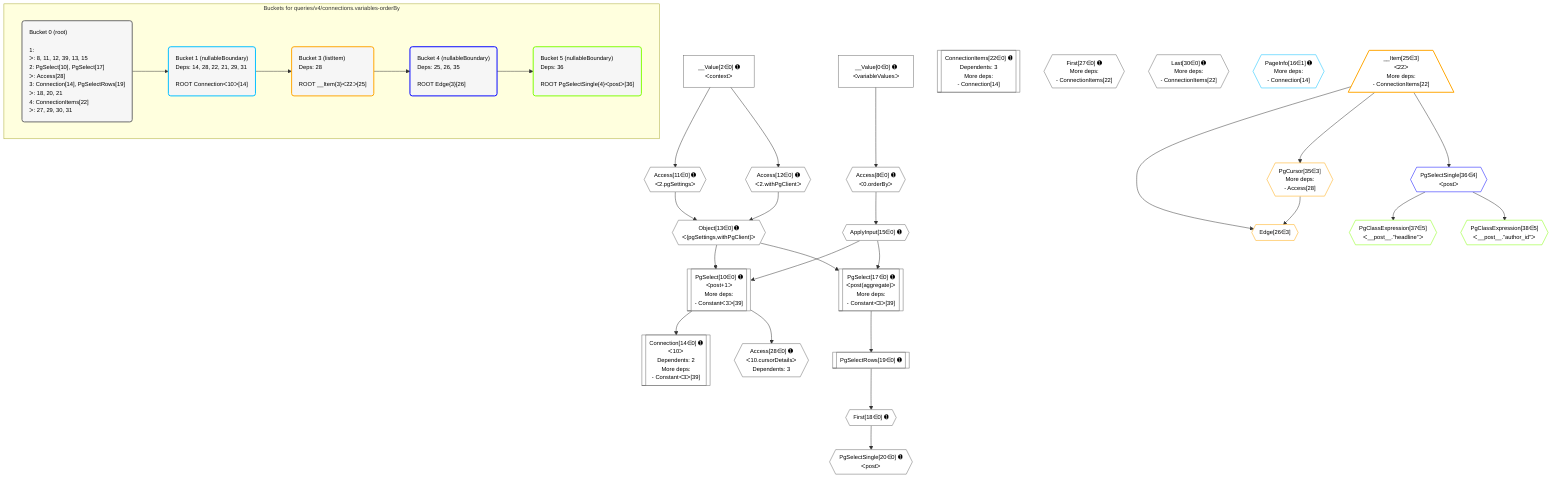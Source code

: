 %%{init: {'themeVariables': { 'fontSize': '12px'}}}%%
graph TD
    classDef path fill:#eee,stroke:#000,color:#000
    classDef plan fill:#fff,stroke-width:1px,color:#000
    classDef itemplan fill:#fff,stroke-width:2px,color:#000
    classDef unbatchedplan fill:#dff,stroke-width:1px,color:#000
    classDef sideeffectplan fill:#fcc,stroke-width:2px,color:#000
    classDef bucket fill:#f6f6f6,color:#000,stroke-width:2px,text-align:left

    subgraph "Buckets for queries/v4/connections.variables-orderBy"
    Bucket0("Bucket 0 (root)<br /><br />1: <br />ᐳ: 8, 11, 12, 39, 13, 15<br />2: PgSelect[10], PgSelect[17]<br />ᐳ: Access[28]<br />3: Connection[14], PgSelectRows[19]<br />ᐳ: 18, 20, 21<br />4: ConnectionItems[22]<br />ᐳ: 27, 29, 30, 31"):::bucket
    Bucket1("Bucket 1 (nullableBoundary)<br />Deps: 14, 28, 22, 21, 29, 31<br /><br />ROOT Connectionᐸ10ᐳ[14]"):::bucket
    Bucket3("Bucket 3 (listItem)<br />Deps: 28<br /><br />ROOT __Item{3}ᐸ22ᐳ[25]"):::bucket
    Bucket4("Bucket 4 (nullableBoundary)<br />Deps: 25, 26, 35<br /><br />ROOT Edge{3}[26]"):::bucket
    Bucket5("Bucket 5 (nullableBoundary)<br />Deps: 36<br /><br />ROOT PgSelectSingle{4}ᐸpostᐳ[36]"):::bucket
    end
    Bucket0 --> Bucket1
    Bucket1 --> Bucket3
    Bucket3 --> Bucket4
    Bucket4 --> Bucket5

    %% plan dependencies
    PgSelect10[["PgSelect[10∈0] ➊<br />ᐸpost+1ᐳ<br />More deps:<br />- Constantᐸ3ᐳ[39]"]]:::plan
    Object13{{"Object[13∈0] ➊<br />ᐸ{pgSettings,withPgClient}ᐳ"}}:::plan
    ApplyInput15{{"ApplyInput[15∈0] ➊"}}:::plan
    Object13 & ApplyInput15 --> PgSelect10
    PgSelect17[["PgSelect[17∈0] ➊<br />ᐸpost(aggregate)ᐳ<br />More deps:<br />- Constantᐸ3ᐳ[39]"]]:::plan
    Object13 & ApplyInput15 --> PgSelect17
    Access11{{"Access[11∈0] ➊<br />ᐸ2.pgSettingsᐳ"}}:::plan
    Access12{{"Access[12∈0] ➊<br />ᐸ2.withPgClientᐳ"}}:::plan
    Access11 & Access12 --> Object13
    Connection14[["Connection[14∈0] ➊<br />ᐸ10ᐳ<br />Dependents: 2<br />More deps:<br />- Constantᐸ3ᐳ[39]"]]:::plan
    PgSelect10 --> Connection14
    Access8{{"Access[8∈0] ➊<br />ᐸ0.orderByᐳ"}}:::plan
    __Value0["__Value[0∈0] ➊<br />ᐸvariableValuesᐳ"]:::plan
    __Value0 --> Access8
    __Value2["__Value[2∈0] ➊<br />ᐸcontextᐳ"]:::plan
    __Value2 --> Access11
    __Value2 --> Access12
    Access8 --> ApplyInput15
    First18{{"First[18∈0] ➊"}}:::plan
    PgSelectRows19[["PgSelectRows[19∈0] ➊"]]:::plan
    PgSelectRows19 --> First18
    PgSelect17 --> PgSelectRows19
    PgSelectSingle20{{"PgSelectSingle[20∈0] ➊<br />ᐸpostᐳ"}}:::plan
    First18 --> PgSelectSingle20
    ConnectionItems22[["ConnectionItems[22∈0] ➊<br />Dependents: 3<br />More deps:<br />- Connection[14]"]]:::plan
    First27{{"First[27∈0] ➊<br />More deps:<br />- ConnectionItems[22]"}}:::plan
    Access28{{"Access[28∈0] ➊<br />ᐸ10.cursorDetailsᐳ<br />Dependents: 3"}}:::plan
    PgSelect10 --> Access28
    Last30{{"Last[30∈0] ➊<br />More deps:<br />- ConnectionItems[22]"}}:::plan
    PageInfo16{{"PageInfo[16∈1] ➊<br />More deps:<br />- Connection[14]"}}:::plan
    Edge26{{"Edge[26∈3]"}}:::plan
    __Item25[/"__Item[25∈3]<br />ᐸ22ᐳ<br />More deps:<br />- ConnectionItems[22]"\]:::itemplan
    PgCursor35{{"PgCursor[35∈3]<br />More deps:<br />- Access[28]"}}:::plan
    __Item25 & PgCursor35 --> Edge26
    __Item25 --> PgCursor35
    PgSelectSingle36{{"PgSelectSingle[36∈4]<br />ᐸpostᐳ"}}:::plan
    __Item25 --> PgSelectSingle36
    PgClassExpression37{{"PgClassExpression[37∈5]<br />ᐸ__post__.”headline”ᐳ"}}:::plan
    PgSelectSingle36 --> PgClassExpression37
    PgClassExpression38{{"PgClassExpression[38∈5]<br />ᐸ__post__.”author_id”ᐳ"}}:::plan
    PgSelectSingle36 --> PgClassExpression38

    %% define steps
    classDef bucket0 stroke:#696969
    class Bucket0,__Value0,__Value2,Access8,PgSelect10,Access11,Access12,Object13,Connection14,ApplyInput15,PgSelect17,First18,PgSelectRows19,PgSelectSingle20,ConnectionItems22,First27,Access28,Last30 bucket0
    classDef bucket1 stroke:#00bfff
    class Bucket1,PageInfo16 bucket1
    classDef bucket3 stroke:#ffa500
    class Bucket3,__Item25,Edge26,PgCursor35 bucket3
    classDef bucket4 stroke:#0000ff
    class Bucket4,PgSelectSingle36 bucket4
    classDef bucket5 stroke:#7fff00
    class Bucket5,PgClassExpression37,PgClassExpression38 bucket5
